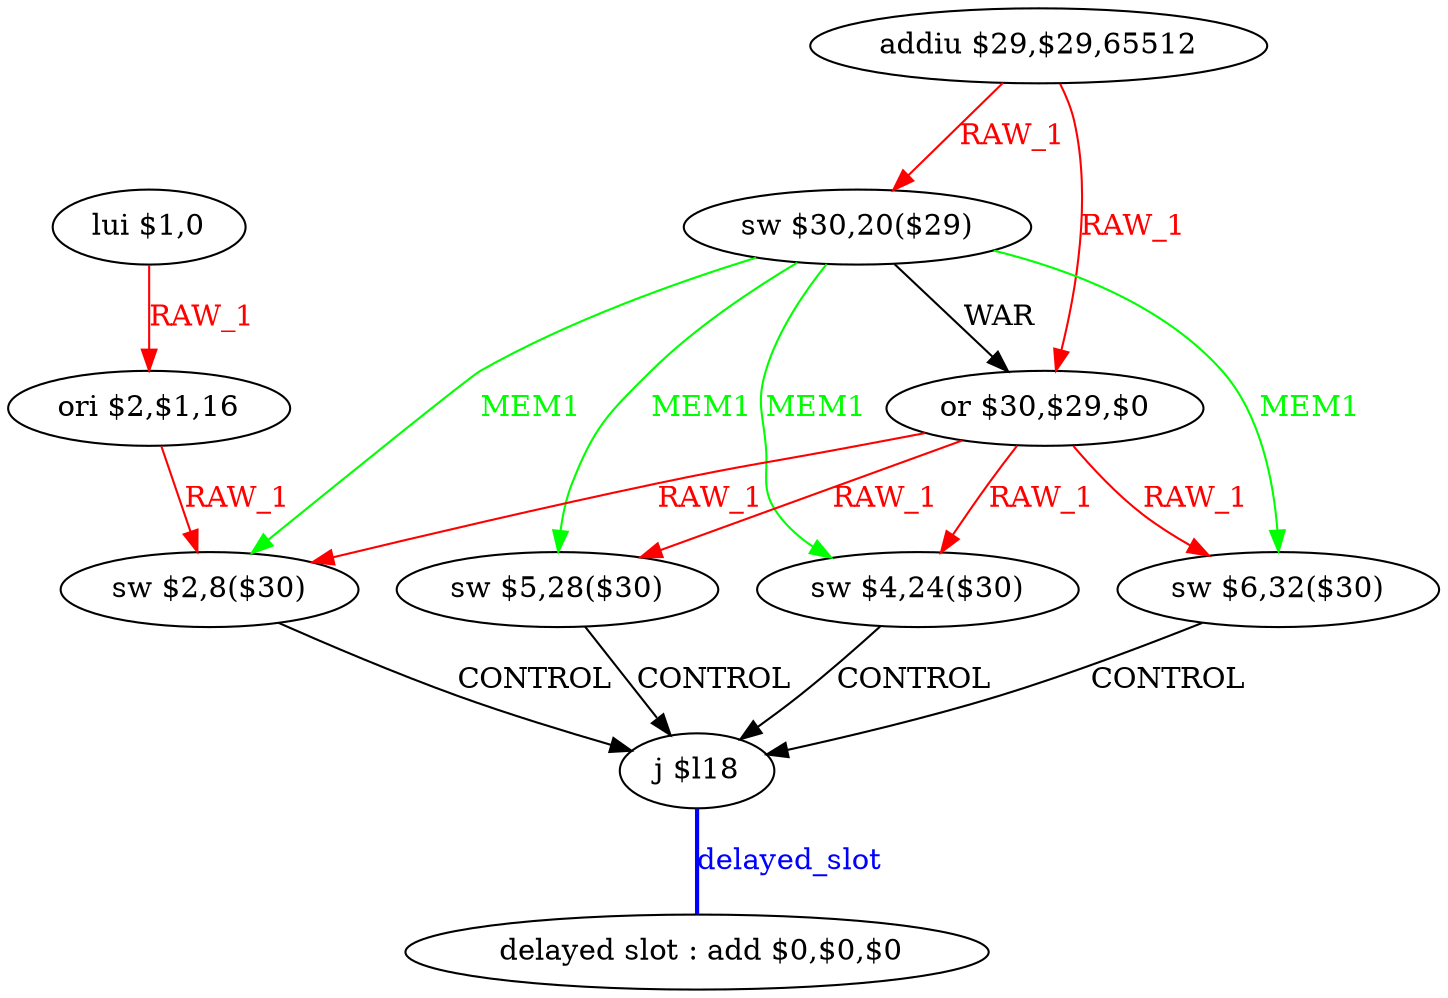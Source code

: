 digraph G1 {
node [shape = ellipse];
i10 [label = " delayed slot : add $0,$0,$0"] ;
i9 ->  i10 [style = bold, dir= none, fontcolor = blue, color = blue, label= "delayed_slot"];
i9 [label = "j $l18"] ;
i0 [label = "addiu $29,$29,65512"] ;
i0 ->  i1 [color = red, fontcolor = red, label= "RAW_1"];
i0 ->  i2 [color = red, fontcolor = red, label= "RAW_1"];
i1 [label = "sw $30,20($29)"] ;
i1 ->  i2 [label= "WAR"];
i1 ->  i3 [color = green, fontcolor = green, label= "MEM1"];
i1 ->  i4 [color = green, fontcolor = green, label= "MEM1"];
i1 ->  i5 [color = green, fontcolor = green, label= "MEM1"];
i1 ->  i8 [color = green, fontcolor = green, label= "MEM1"];
i2 [label = "or $30,$29,$0"] ;
i2 ->  i3 [color = red, fontcolor = red, label= "RAW_1"];
i2 ->  i4 [color = red, fontcolor = red, label= "RAW_1"];
i2 ->  i5 [color = red, fontcolor = red, label= "RAW_1"];
i2 ->  i8 [color = red, fontcolor = red, label= "RAW_1"];
i3 [label = "sw $4,24($30)"] ;
i3 ->  i9 [label= "CONTROL"];
i4 [label = "sw $5,28($30)"] ;
i4 ->  i9 [label= "CONTROL"];
i5 [label = "sw $6,32($30)"] ;
i5 ->  i9 [label= "CONTROL"];
i8 [label = "sw $2,8($30)"] ;
i8 ->  i9 [label= "CONTROL"];
i6 [label = "lui $1,0"] ;
i6 ->  i7 [color = red, fontcolor = red, label= "RAW_1"];
i7 [label = "ori $2,$1,16"] ;
i7 ->  i8 [color = red, fontcolor = red, label= "RAW_1"];
}
